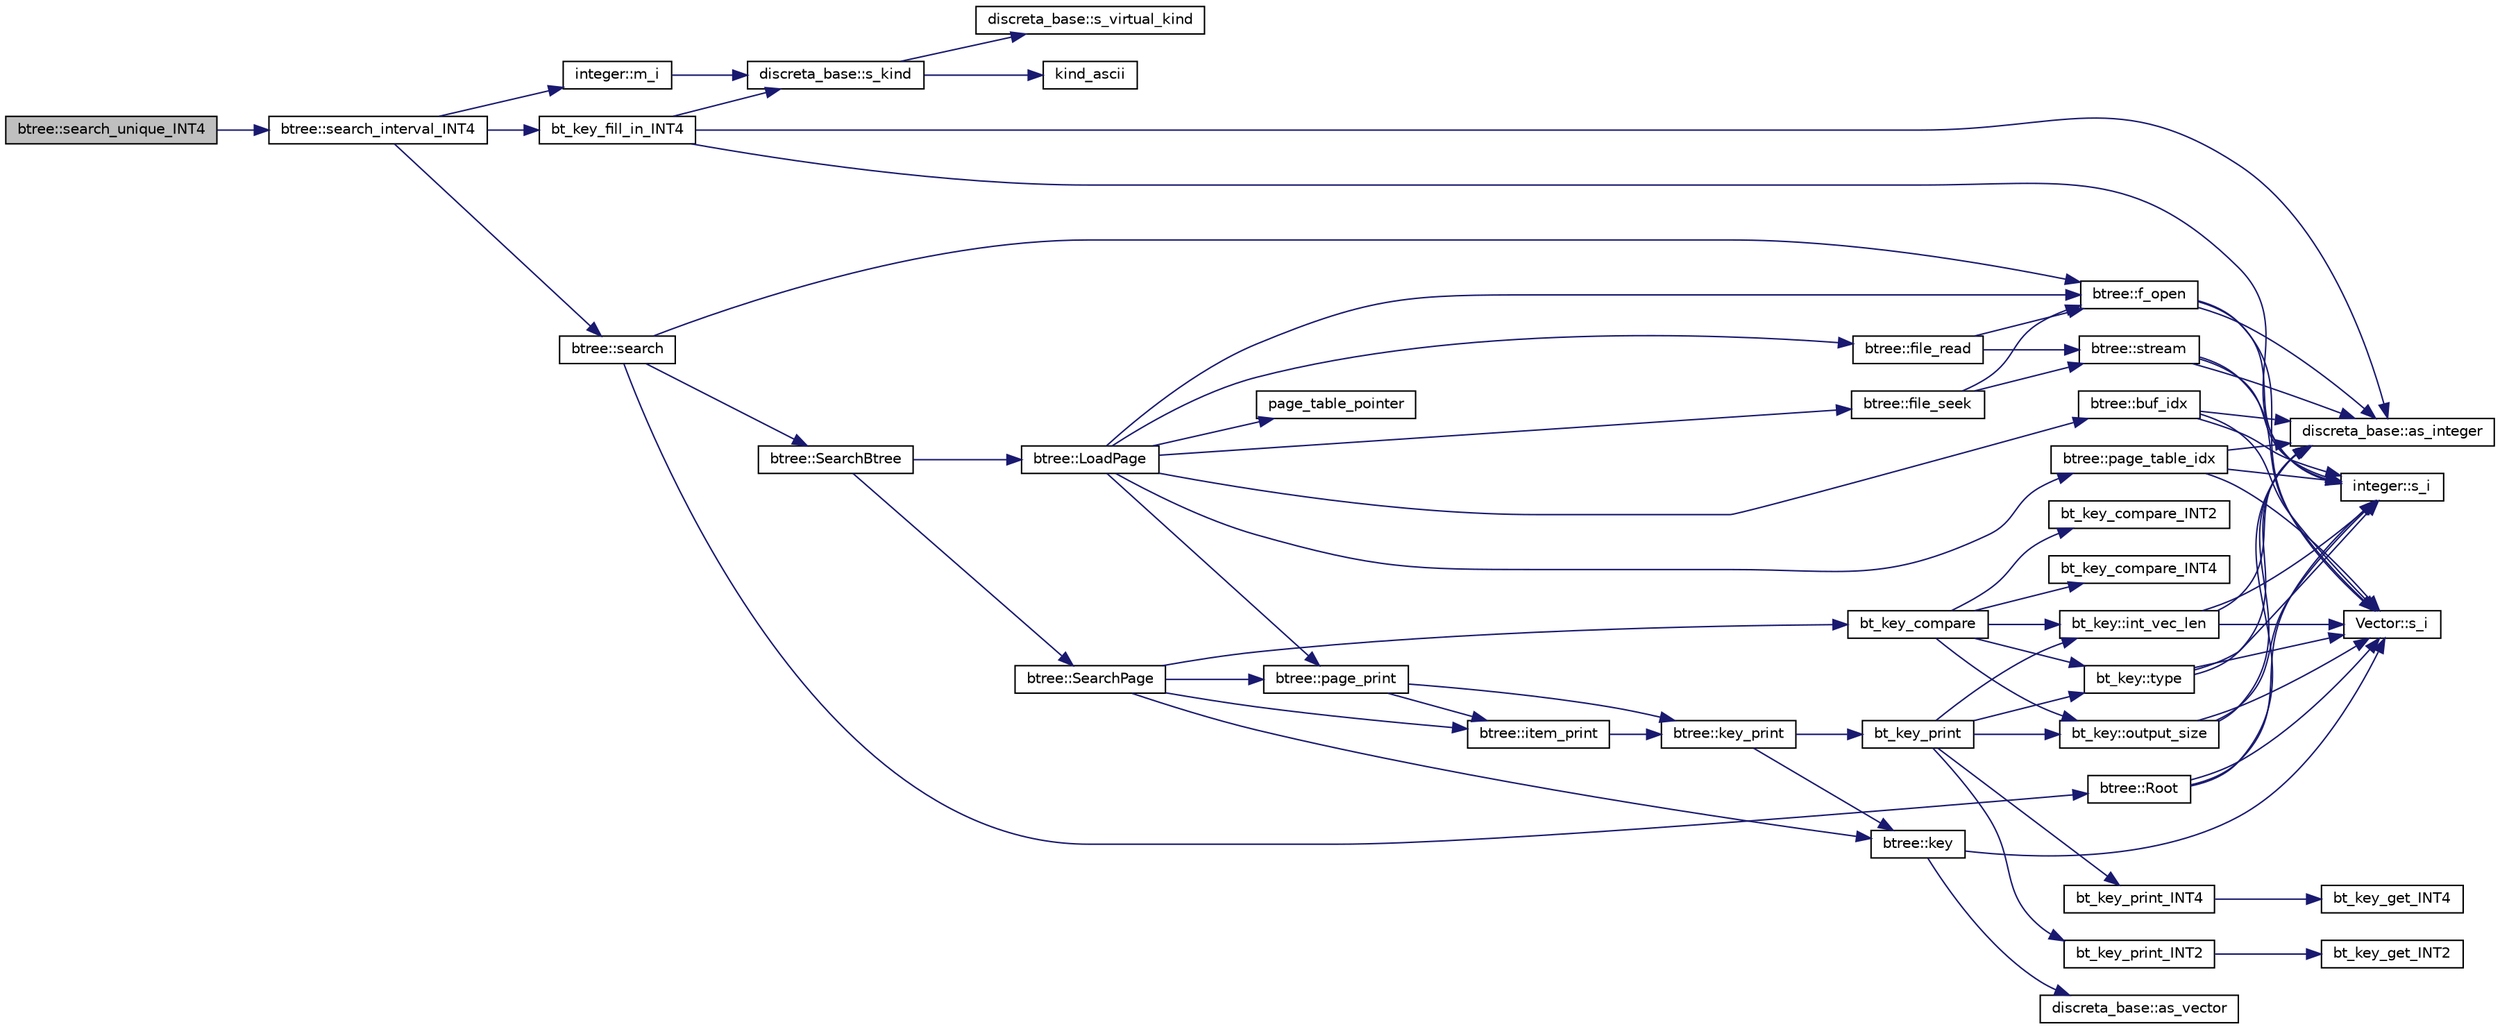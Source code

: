 digraph "btree::search_unique_INT4"
{
  edge [fontname="Helvetica",fontsize="10",labelfontname="Helvetica",labelfontsize="10"];
  node [fontname="Helvetica",fontsize="10",shape=record];
  rankdir="LR";
  Node3961 [label="btree::search_unique_INT4",height=0.2,width=0.4,color="black", fillcolor="grey75", style="filled", fontcolor="black"];
  Node3961 -> Node3962 [color="midnightblue",fontsize="10",style="solid",fontname="Helvetica"];
  Node3962 [label="btree::search_interval_INT4",height=0.2,width=0.4,color="black", fillcolor="white", style="filled",URL="$dd/db0/classbtree.html#a8a89cbed12d4ac832d89dcc16dc6dcf2"];
  Node3962 -> Node3963 [color="midnightblue",fontsize="10",style="solid",fontname="Helvetica"];
  Node3963 [label="integer::m_i",height=0.2,width=0.4,color="black", fillcolor="white", style="filled",URL="$d0/de5/classinteger.html#a869091f0a0f35f5354c8c4a70250e8a9"];
  Node3963 -> Node3964 [color="midnightblue",fontsize="10",style="solid",fontname="Helvetica"];
  Node3964 [label="discreta_base::s_kind",height=0.2,width=0.4,color="black", fillcolor="white", style="filled",URL="$d7/d71/classdiscreta__base.html#a8a830025c74adbbc3362418a7c2ba157"];
  Node3964 -> Node3965 [color="midnightblue",fontsize="10",style="solid",fontname="Helvetica"];
  Node3965 [label="discreta_base::s_virtual_kind",height=0.2,width=0.4,color="black", fillcolor="white", style="filled",URL="$d7/d71/classdiscreta__base.html#a52778a6d6943a468be083d0785d418fb"];
  Node3964 -> Node3966 [color="midnightblue",fontsize="10",style="solid",fontname="Helvetica"];
  Node3966 [label="kind_ascii",height=0.2,width=0.4,color="black", fillcolor="white", style="filled",URL="$d9/d60/discreta_8h.html#ad0ce825a9f29bc6cec27e1b64cfe27bf"];
  Node3962 -> Node3967 [color="midnightblue",fontsize="10",style="solid",fontname="Helvetica"];
  Node3967 [label="bt_key_fill_in_INT4",height=0.2,width=0.4,color="black", fillcolor="white", style="filled",URL="$d0/db3/bt__key_8_c.html#ab9236cc7f045b1beefa9445abd170dff"];
  Node3967 -> Node3964 [color="midnightblue",fontsize="10",style="solid",fontname="Helvetica"];
  Node3967 -> Node3968 [color="midnightblue",fontsize="10",style="solid",fontname="Helvetica"];
  Node3968 [label="discreta_base::as_integer",height=0.2,width=0.4,color="black", fillcolor="white", style="filled",URL="$d7/d71/classdiscreta__base.html#a00d7691eaf874fd283d942692fe8dd26"];
  Node3967 -> Node3969 [color="midnightblue",fontsize="10",style="solid",fontname="Helvetica"];
  Node3969 [label="integer::s_i",height=0.2,width=0.4,color="black", fillcolor="white", style="filled",URL="$d0/de5/classinteger.html#adf28e9f94d4c844adaa950deeb80b904"];
  Node3962 -> Node3970 [color="midnightblue",fontsize="10",style="solid",fontname="Helvetica"];
  Node3970 [label="btree::search",height=0.2,width=0.4,color="black", fillcolor="white", style="filled",URL="$dd/db0/classbtree.html#a0aea262fd4da610b2276f7742fc999d5"];
  Node3970 -> Node3971 [color="midnightblue",fontsize="10",style="solid",fontname="Helvetica"];
  Node3971 [label="btree::Root",height=0.2,width=0.4,color="black", fillcolor="white", style="filled",URL="$dd/db0/classbtree.html#a2fd65be715ab94bf4a764c4f582a642b"];
  Node3971 -> Node3972 [color="midnightblue",fontsize="10",style="solid",fontname="Helvetica"];
  Node3972 [label="Vector::s_i",height=0.2,width=0.4,color="black", fillcolor="white", style="filled",URL="$d5/db2/class_vector.html#a1c4fe1752523df8119f70dd550244871"];
  Node3971 -> Node3968 [color="midnightblue",fontsize="10",style="solid",fontname="Helvetica"];
  Node3971 -> Node3969 [color="midnightblue",fontsize="10",style="solid",fontname="Helvetica"];
  Node3970 -> Node3973 [color="midnightblue",fontsize="10",style="solid",fontname="Helvetica"];
  Node3973 [label="btree::f_open",height=0.2,width=0.4,color="black", fillcolor="white", style="filled",URL="$dd/db0/classbtree.html#a192d74607f02ea8e0ad631d6e6fd6704"];
  Node3973 -> Node3972 [color="midnightblue",fontsize="10",style="solid",fontname="Helvetica"];
  Node3973 -> Node3968 [color="midnightblue",fontsize="10",style="solid",fontname="Helvetica"];
  Node3973 -> Node3969 [color="midnightblue",fontsize="10",style="solid",fontname="Helvetica"];
  Node3970 -> Node3974 [color="midnightblue",fontsize="10",style="solid",fontname="Helvetica"];
  Node3974 [label="btree::SearchBtree",height=0.2,width=0.4,color="black", fillcolor="white", style="filled",URL="$dd/db0/classbtree.html#a6717768edf4de1aad4736c303bcedddd"];
  Node3974 -> Node3975 [color="midnightblue",fontsize="10",style="solid",fontname="Helvetica"];
  Node3975 [label="btree::LoadPage",height=0.2,width=0.4,color="black", fillcolor="white", style="filled",URL="$dd/db0/classbtree.html#a29d23b8b151b6b793aa1184ca6ccc947"];
  Node3975 -> Node3973 [color="midnightblue",fontsize="10",style="solid",fontname="Helvetica"];
  Node3975 -> Node3976 [color="midnightblue",fontsize="10",style="solid",fontname="Helvetica"];
  Node3976 [label="btree::buf_idx",height=0.2,width=0.4,color="black", fillcolor="white", style="filled",URL="$dd/db0/classbtree.html#a6a928fc93c93d8b5a83ad1ba699b453e"];
  Node3976 -> Node3972 [color="midnightblue",fontsize="10",style="solid",fontname="Helvetica"];
  Node3976 -> Node3968 [color="midnightblue",fontsize="10",style="solid",fontname="Helvetica"];
  Node3976 -> Node3969 [color="midnightblue",fontsize="10",style="solid",fontname="Helvetica"];
  Node3975 -> Node3977 [color="midnightblue",fontsize="10",style="solid",fontname="Helvetica"];
  Node3977 [label="page_table_pointer",height=0.2,width=0.4,color="black", fillcolor="white", style="filled",URL="$d9/d60/discreta_8h.html#a53208086adbea2817fe45f917410d9d0"];
  Node3975 -> Node3978 [color="midnightblue",fontsize="10",style="solid",fontname="Helvetica"];
  Node3978 [label="btree::page_table_idx",height=0.2,width=0.4,color="black", fillcolor="white", style="filled",URL="$dd/db0/classbtree.html#abc6a6f309e4c61cb5a7f4c4a248d384d"];
  Node3978 -> Node3972 [color="midnightblue",fontsize="10",style="solid",fontname="Helvetica"];
  Node3978 -> Node3968 [color="midnightblue",fontsize="10",style="solid",fontname="Helvetica"];
  Node3978 -> Node3969 [color="midnightblue",fontsize="10",style="solid",fontname="Helvetica"];
  Node3975 -> Node3979 [color="midnightblue",fontsize="10",style="solid",fontname="Helvetica"];
  Node3979 [label="btree::file_seek",height=0.2,width=0.4,color="black", fillcolor="white", style="filled",URL="$dd/db0/classbtree.html#a829c985973c7c164fda2d81398e13504"];
  Node3979 -> Node3973 [color="midnightblue",fontsize="10",style="solid",fontname="Helvetica"];
  Node3979 -> Node3980 [color="midnightblue",fontsize="10",style="solid",fontname="Helvetica"];
  Node3980 [label="btree::stream",height=0.2,width=0.4,color="black", fillcolor="white", style="filled",URL="$dd/db0/classbtree.html#af99e68df8c3674b7d77ed80a8bbcffac"];
  Node3980 -> Node3972 [color="midnightblue",fontsize="10",style="solid",fontname="Helvetica"];
  Node3980 -> Node3968 [color="midnightblue",fontsize="10",style="solid",fontname="Helvetica"];
  Node3980 -> Node3969 [color="midnightblue",fontsize="10",style="solid",fontname="Helvetica"];
  Node3975 -> Node3981 [color="midnightblue",fontsize="10",style="solid",fontname="Helvetica"];
  Node3981 [label="btree::file_read",height=0.2,width=0.4,color="black", fillcolor="white", style="filled",URL="$dd/db0/classbtree.html#ab0b9bbc01c3d3836048934e90aec5f6c"];
  Node3981 -> Node3973 [color="midnightblue",fontsize="10",style="solid",fontname="Helvetica"];
  Node3981 -> Node3980 [color="midnightblue",fontsize="10",style="solid",fontname="Helvetica"];
  Node3975 -> Node3982 [color="midnightblue",fontsize="10",style="solid",fontname="Helvetica"];
  Node3982 [label="btree::page_print",height=0.2,width=0.4,color="black", fillcolor="white", style="filled",URL="$dd/db0/classbtree.html#ae6ffbcdff58a0c738d1a0e27a963da5d"];
  Node3982 -> Node3983 [color="midnightblue",fontsize="10",style="solid",fontname="Helvetica"];
  Node3983 [label="btree::item_print",height=0.2,width=0.4,color="black", fillcolor="white", style="filled",URL="$dd/db0/classbtree.html#aca05a17e852f911cf7b1a971e7e7ad08"];
  Node3983 -> Node3984 [color="midnightblue",fontsize="10",style="solid",fontname="Helvetica"];
  Node3984 [label="btree::key_print",height=0.2,width=0.4,color="black", fillcolor="white", style="filled",URL="$dd/db0/classbtree.html#a4d527d5afa4891a2fa69fc1a07c48627"];
  Node3984 -> Node3985 [color="midnightblue",fontsize="10",style="solid",fontname="Helvetica"];
  Node3985 [label="bt_key_print",height=0.2,width=0.4,color="black", fillcolor="white", style="filled",URL="$d0/db3/bt__key_8_c.html#a14b2a3662044cca4e54d45f271c947aa"];
  Node3985 -> Node3986 [color="midnightblue",fontsize="10",style="solid",fontname="Helvetica"];
  Node3986 [label="bt_key::type",height=0.2,width=0.4,color="black", fillcolor="white", style="filled",URL="$d1/de5/classbt__key.html#ae788a415a20f75fe7160408a055bb33f"];
  Node3986 -> Node3972 [color="midnightblue",fontsize="10",style="solid",fontname="Helvetica"];
  Node3986 -> Node3968 [color="midnightblue",fontsize="10",style="solid",fontname="Helvetica"];
  Node3986 -> Node3969 [color="midnightblue",fontsize="10",style="solid",fontname="Helvetica"];
  Node3985 -> Node3987 [color="midnightblue",fontsize="10",style="solid",fontname="Helvetica"];
  Node3987 [label="bt_key::output_size",height=0.2,width=0.4,color="black", fillcolor="white", style="filled",URL="$d1/de5/classbt__key.html#acb48f95d030f62c56051d0cd6e013394"];
  Node3987 -> Node3972 [color="midnightblue",fontsize="10",style="solid",fontname="Helvetica"];
  Node3987 -> Node3968 [color="midnightblue",fontsize="10",style="solid",fontname="Helvetica"];
  Node3987 -> Node3969 [color="midnightblue",fontsize="10",style="solid",fontname="Helvetica"];
  Node3985 -> Node3988 [color="midnightblue",fontsize="10",style="solid",fontname="Helvetica"];
  Node3988 [label="bt_key_print_INT4",height=0.2,width=0.4,color="black", fillcolor="white", style="filled",URL="$d0/db3/bt__key_8_c.html#ad752d162f10144228c321f41fb5b8bdd"];
  Node3988 -> Node3989 [color="midnightblue",fontsize="10",style="solid",fontname="Helvetica"];
  Node3989 [label="bt_key_get_INT4",height=0.2,width=0.4,color="black", fillcolor="white", style="filled",URL="$d0/db3/bt__key_8_c.html#ae2728a8a265629876b486504625977fa"];
  Node3985 -> Node3990 [color="midnightblue",fontsize="10",style="solid",fontname="Helvetica"];
  Node3990 [label="bt_key_print_INT2",height=0.2,width=0.4,color="black", fillcolor="white", style="filled",URL="$d0/db3/bt__key_8_c.html#a557e01620ef554044797f4e097ba0924"];
  Node3990 -> Node3991 [color="midnightblue",fontsize="10",style="solid",fontname="Helvetica"];
  Node3991 [label="bt_key_get_INT2",height=0.2,width=0.4,color="black", fillcolor="white", style="filled",URL="$d0/db3/bt__key_8_c.html#a6a73c042fa4b7f530a244c4fc6c9e8f2"];
  Node3985 -> Node3992 [color="midnightblue",fontsize="10",style="solid",fontname="Helvetica"];
  Node3992 [label="bt_key::int_vec_len",height=0.2,width=0.4,color="black", fillcolor="white", style="filled",URL="$d1/de5/classbt__key.html#ac8e43906f79bacf330fa1726925b7e37"];
  Node3992 -> Node3972 [color="midnightblue",fontsize="10",style="solid",fontname="Helvetica"];
  Node3992 -> Node3968 [color="midnightblue",fontsize="10",style="solid",fontname="Helvetica"];
  Node3992 -> Node3969 [color="midnightblue",fontsize="10",style="solid",fontname="Helvetica"];
  Node3984 -> Node3993 [color="midnightblue",fontsize="10",style="solid",fontname="Helvetica"];
  Node3993 [label="btree::key",height=0.2,width=0.4,color="black", fillcolor="white", style="filled",URL="$dd/db0/classbtree.html#abc561b2c60acc5a699637b7eb2549503"];
  Node3993 -> Node3972 [color="midnightblue",fontsize="10",style="solid",fontname="Helvetica"];
  Node3993 -> Node3994 [color="midnightblue",fontsize="10",style="solid",fontname="Helvetica"];
  Node3994 [label="discreta_base::as_vector",height=0.2,width=0.4,color="black", fillcolor="white", style="filled",URL="$d7/d71/classdiscreta__base.html#a7bdd6cae39c380b128ee9e17e42cf020"];
  Node3982 -> Node3984 [color="midnightblue",fontsize="10",style="solid",fontname="Helvetica"];
  Node3974 -> Node3995 [color="midnightblue",fontsize="10",style="solid",fontname="Helvetica"];
  Node3995 [label="btree::SearchPage",height=0.2,width=0.4,color="black", fillcolor="white", style="filled",URL="$dd/db0/classbtree.html#a36608b9c27c8207ddb8f6b5f706ab439"];
  Node3995 -> Node3982 [color="midnightblue",fontsize="10",style="solid",fontname="Helvetica"];
  Node3995 -> Node3983 [color="midnightblue",fontsize="10",style="solid",fontname="Helvetica"];
  Node3995 -> Node3996 [color="midnightblue",fontsize="10",style="solid",fontname="Helvetica"];
  Node3996 [label="bt_key_compare",height=0.2,width=0.4,color="black", fillcolor="white", style="filled",URL="$d0/db3/bt__key_8_c.html#a44a07272f92f603a9401e4393205a37e"];
  Node3996 -> Node3986 [color="midnightblue",fontsize="10",style="solid",fontname="Helvetica"];
  Node3996 -> Node3987 [color="midnightblue",fontsize="10",style="solid",fontname="Helvetica"];
  Node3996 -> Node3997 [color="midnightblue",fontsize="10",style="solid",fontname="Helvetica"];
  Node3997 [label="bt_key_compare_INT4",height=0.2,width=0.4,color="black", fillcolor="white", style="filled",URL="$d0/db3/bt__key_8_c.html#afb03cce1de9c23799b1a852a8d66ae10"];
  Node3996 -> Node3998 [color="midnightblue",fontsize="10",style="solid",fontname="Helvetica"];
  Node3998 [label="bt_key_compare_INT2",height=0.2,width=0.4,color="black", fillcolor="white", style="filled",URL="$d0/db3/bt__key_8_c.html#ae148d38635bac4df6bca63352d77203e"];
  Node3996 -> Node3992 [color="midnightblue",fontsize="10",style="solid",fontname="Helvetica"];
  Node3995 -> Node3993 [color="midnightblue",fontsize="10",style="solid",fontname="Helvetica"];
}

